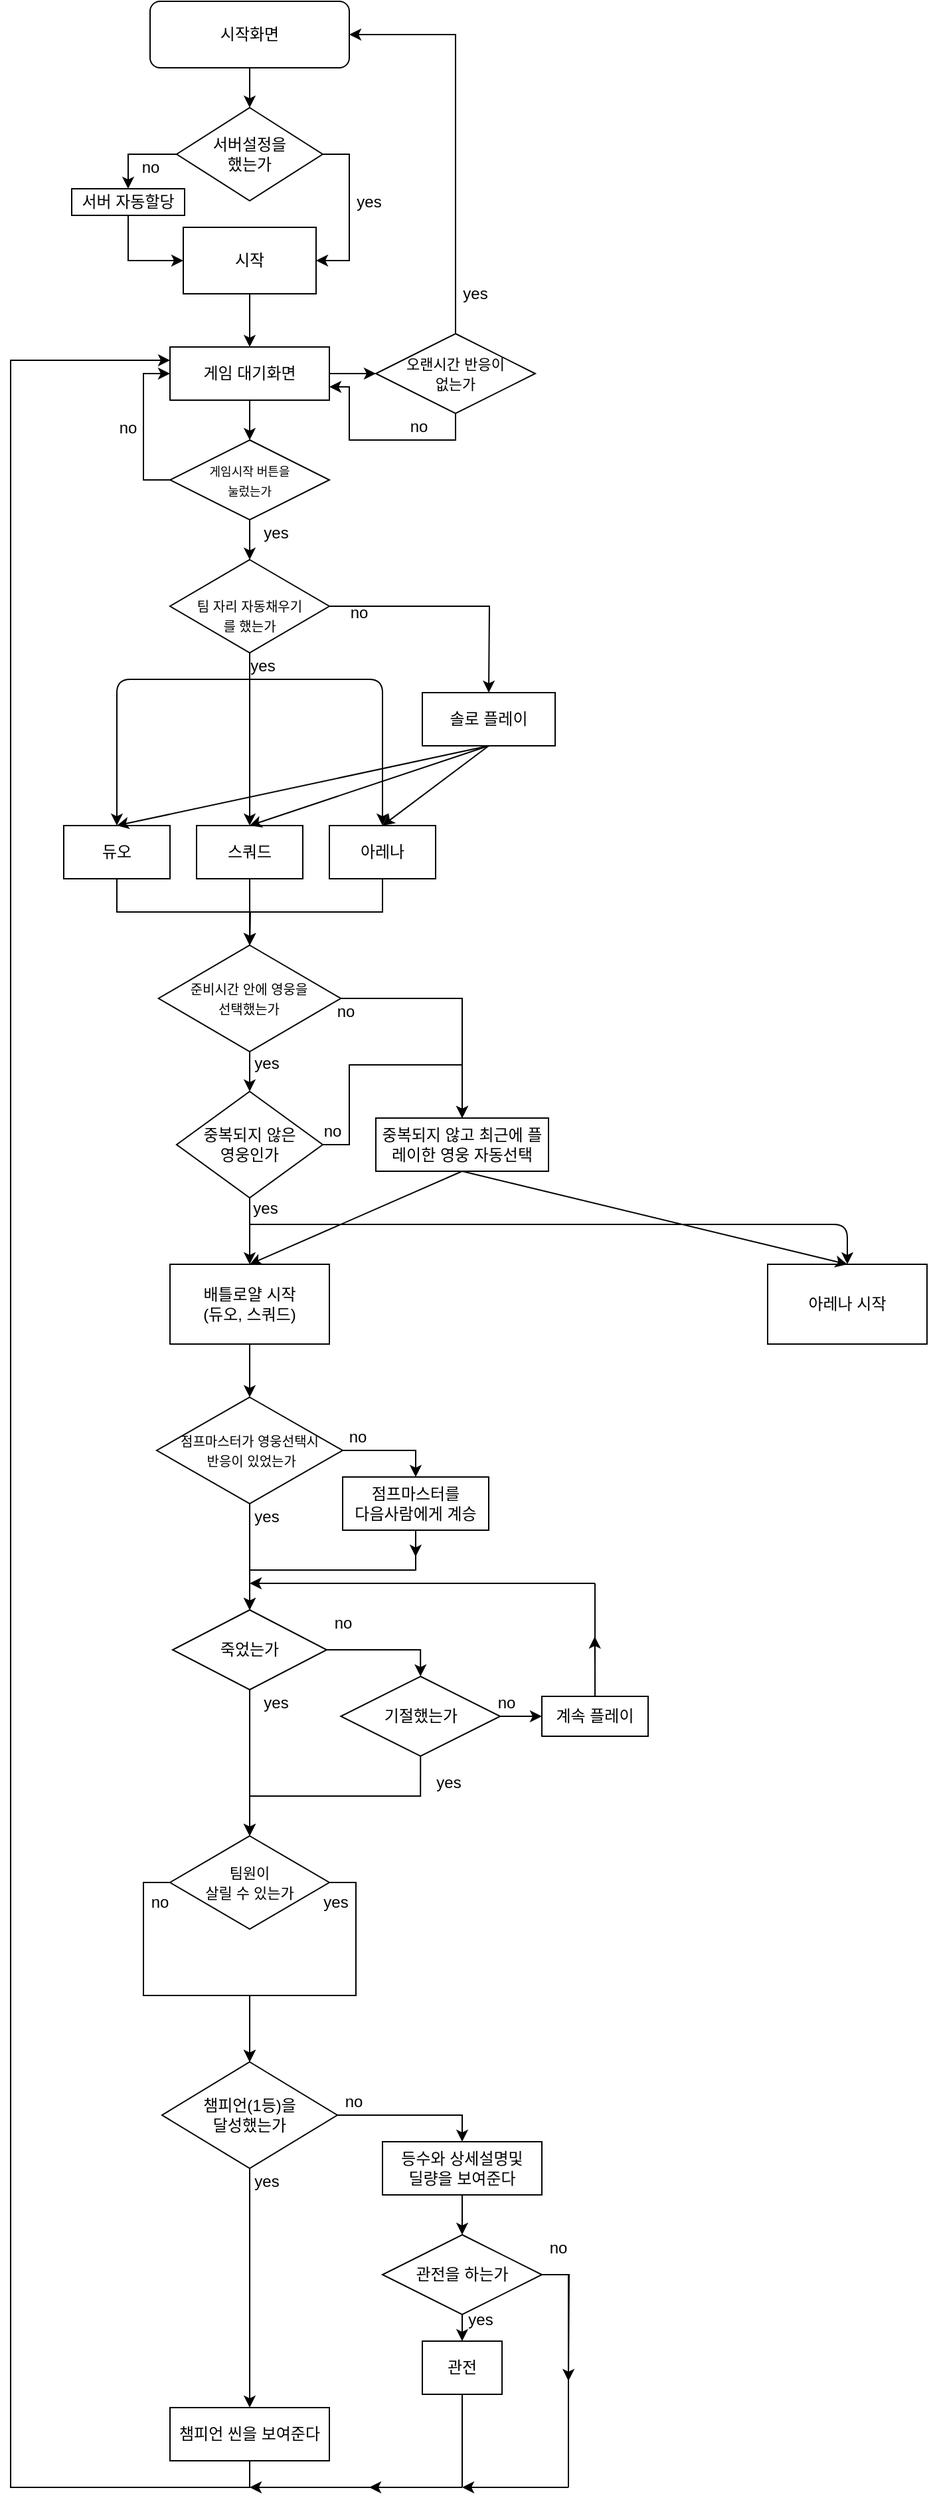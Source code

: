 <mxfile version="14.6.1" type="github">
  <diagram id="C5RBs43oDa-KdzZeNtuy" name="Page-1">
    <mxGraphModel dx="741" dy="533" grid="1" gridSize="10" guides="1" tooltips="1" connect="1" arrows="1" fold="1" page="1" pageScale="1" pageWidth="827" pageHeight="1169" math="0" shadow="0">
      <root>
        <mxCell id="WIyWlLk6GJQsqaUBKTNV-0" />
        <mxCell id="WIyWlLk6GJQsqaUBKTNV-1" parent="WIyWlLk6GJQsqaUBKTNV-0" />
        <mxCell id="Io6MquFBGqqqtSyA08U6-6" style="edgeStyle=orthogonalEdgeStyle;rounded=0;orthogonalLoop=1;jettySize=auto;html=1;exitX=0.5;exitY=1;exitDx=0;exitDy=0;entryX=0.5;entryY=0;entryDx=0;entryDy=0;" edge="1" parent="WIyWlLk6GJQsqaUBKTNV-1" source="WIyWlLk6GJQsqaUBKTNV-3" target="Io6MquFBGqqqtSyA08U6-5">
          <mxGeometry relative="1" as="geometry" />
        </mxCell>
        <mxCell id="WIyWlLk6GJQsqaUBKTNV-3" value="시작화면" style="rounded=1;whiteSpace=wrap;html=1;fontSize=12;glass=0;strokeWidth=1;shadow=0;" parent="WIyWlLk6GJQsqaUBKTNV-1" vertex="1">
          <mxGeometry x="145" y="20" width="150" height="50" as="geometry" />
        </mxCell>
        <mxCell id="Io6MquFBGqqqtSyA08U6-51" style="edgeStyle=orthogonalEdgeStyle;rounded=0;orthogonalLoop=1;jettySize=auto;html=1;exitX=1;exitY=0.5;exitDx=0;exitDy=0;entryX=1;entryY=0.5;entryDx=0;entryDy=0;" edge="1" parent="WIyWlLk6GJQsqaUBKTNV-1" source="Io6MquFBGqqqtSyA08U6-5" target="Io6MquFBGqqqtSyA08U6-49">
          <mxGeometry relative="1" as="geometry" />
        </mxCell>
        <mxCell id="Io6MquFBGqqqtSyA08U6-71" style="edgeStyle=orthogonalEdgeStyle;rounded=0;orthogonalLoop=1;jettySize=auto;html=1;exitX=0;exitY=0.5;exitDx=0;exitDy=0;entryX=0.5;entryY=0;entryDx=0;entryDy=0;" edge="1" parent="WIyWlLk6GJQsqaUBKTNV-1" source="Io6MquFBGqqqtSyA08U6-5" target="Io6MquFBGqqqtSyA08U6-70">
          <mxGeometry relative="1" as="geometry" />
        </mxCell>
        <mxCell id="Io6MquFBGqqqtSyA08U6-5" value="서버설정을 &lt;br&gt;했는가" style="rhombus;whiteSpace=wrap;html=1;" vertex="1" parent="WIyWlLk6GJQsqaUBKTNV-1">
          <mxGeometry x="165" y="100" width="110" height="70" as="geometry" />
        </mxCell>
        <mxCell id="Io6MquFBGqqqtSyA08U6-11" value="yes" style="text;html=1;strokeColor=none;fillColor=none;align=center;verticalAlign=middle;whiteSpace=wrap;rounded=0;" vertex="1" parent="WIyWlLk6GJQsqaUBKTNV-1">
          <mxGeometry x="290" y="161" width="40" height="20" as="geometry" />
        </mxCell>
        <mxCell id="Io6MquFBGqqqtSyA08U6-17" value="no" style="text;html=1;strokeColor=none;fillColor=none;align=center;verticalAlign=middle;whiteSpace=wrap;rounded=0;" vertex="1" parent="WIyWlLk6GJQsqaUBKTNV-1">
          <mxGeometry x="133" y="135" width="25" height="20" as="geometry" />
        </mxCell>
        <mxCell id="Io6MquFBGqqqtSyA08U6-30" style="edgeStyle=orthogonalEdgeStyle;rounded=0;orthogonalLoop=1;jettySize=auto;html=1;exitX=0.5;exitY=1;exitDx=0;exitDy=0;entryX=0.5;entryY=0;entryDx=0;entryDy=0;" edge="1" parent="WIyWlLk6GJQsqaUBKTNV-1" target="Io6MquFBGqqqtSyA08U6-29">
          <mxGeometry relative="1" as="geometry">
            <mxPoint x="220" y="320" as="sourcePoint" />
          </mxGeometry>
        </mxCell>
        <mxCell id="Io6MquFBGqqqtSyA08U6-39" style="edgeStyle=orthogonalEdgeStyle;rounded=0;orthogonalLoop=1;jettySize=auto;html=1;exitX=0.5;exitY=1;exitDx=0;exitDy=0;entryX=0.5;entryY=0;entryDx=0;entryDy=0;" edge="1" parent="WIyWlLk6GJQsqaUBKTNV-1" source="Io6MquFBGqqqtSyA08U6-24">
          <mxGeometry relative="1" as="geometry">
            <mxPoint x="220" y="640" as="targetPoint" />
          </mxGeometry>
        </mxCell>
        <mxCell id="Io6MquFBGqqqtSyA08U6-42" style="edgeStyle=orthogonalEdgeStyle;rounded=0;orthogonalLoop=1;jettySize=auto;html=1;exitX=1;exitY=0.5;exitDx=0;exitDy=0;entryX=0.5;entryY=0;entryDx=0;entryDy=0;" edge="1" parent="WIyWlLk6GJQsqaUBKTNV-1" source="Io6MquFBGqqqtSyA08U6-24">
          <mxGeometry relative="1" as="geometry">
            <mxPoint x="400" y="540.0" as="targetPoint" />
          </mxGeometry>
        </mxCell>
        <mxCell id="Io6MquFBGqqqtSyA08U6-24" value="&lt;div&gt;&lt;span style=&quot;font-size: 10px&quot;&gt;&lt;br&gt;&lt;/span&gt;&lt;/div&gt;&lt;div&gt;&lt;span style=&quot;font-size: 10px&quot;&gt;팀 자리 자동채우기&lt;/span&gt;&lt;/div&gt;&lt;font style=&quot;font-size: 10px&quot;&gt;를 했는가&lt;br&gt;&lt;/font&gt;" style="rhombus;whiteSpace=wrap;html=1;align=center;" vertex="1" parent="WIyWlLk6GJQsqaUBKTNV-1">
          <mxGeometry x="160" y="440" width="120" height="70" as="geometry" />
        </mxCell>
        <mxCell id="Io6MquFBGqqqtSyA08U6-31" style="edgeStyle=orthogonalEdgeStyle;rounded=0;orthogonalLoop=1;jettySize=auto;html=1;exitX=0.5;exitY=1;exitDx=0;exitDy=0;entryX=0.5;entryY=0;entryDx=0;entryDy=0;" edge="1" parent="WIyWlLk6GJQsqaUBKTNV-1" source="Io6MquFBGqqqtSyA08U6-29" target="Io6MquFBGqqqtSyA08U6-24">
          <mxGeometry relative="1" as="geometry" />
        </mxCell>
        <mxCell id="Io6MquFBGqqqtSyA08U6-61" style="edgeStyle=orthogonalEdgeStyle;rounded=0;orthogonalLoop=1;jettySize=auto;html=1;exitX=0;exitY=0.5;exitDx=0;exitDy=0;entryX=0;entryY=0.5;entryDx=0;entryDy=0;" edge="1" parent="WIyWlLk6GJQsqaUBKTNV-1" source="Io6MquFBGqqqtSyA08U6-29" target="Io6MquFBGqqqtSyA08U6-52">
          <mxGeometry relative="1" as="geometry" />
        </mxCell>
        <mxCell id="Io6MquFBGqqqtSyA08U6-29" value="&lt;font style=&quot;font-size: 9px ; line-height: 120%&quot;&gt;게임시작 버튼을&lt;br style=&quot;font-size: 9px&quot;&gt;눌렀는가&lt;/font&gt;" style="rhombus;whiteSpace=wrap;html=1;" vertex="1" parent="WIyWlLk6GJQsqaUBKTNV-1">
          <mxGeometry x="160" y="350" width="120" height="60" as="geometry" />
        </mxCell>
        <mxCell id="Io6MquFBGqqqtSyA08U6-33" value="yes" style="text;html=1;strokeColor=none;fillColor=none;align=center;verticalAlign=middle;whiteSpace=wrap;rounded=0;" vertex="1" parent="WIyWlLk6GJQsqaUBKTNV-1">
          <mxGeometry x="220" y="410" width="40" height="20" as="geometry" />
        </mxCell>
        <mxCell id="Io6MquFBGqqqtSyA08U6-34" value="no" style="text;html=1;strokeColor=none;fillColor=none;align=center;verticalAlign=middle;whiteSpace=wrap;rounded=0;" vertex="1" parent="WIyWlLk6GJQsqaUBKTNV-1">
          <mxGeometry x="116" y="331" width="25" height="20" as="geometry" />
        </mxCell>
        <mxCell id="Io6MquFBGqqqtSyA08U6-40" value="" style="endArrow=classic;html=1;entryX=0.5;entryY=0;entryDx=0;entryDy=0;" edge="1" parent="WIyWlLk6GJQsqaUBKTNV-1">
          <mxGeometry width="50" height="50" relative="1" as="geometry">
            <mxPoint x="220" y="530" as="sourcePoint" />
            <mxPoint x="120" y="640" as="targetPoint" />
            <Array as="points">
              <mxPoint x="120" y="530" />
            </Array>
          </mxGeometry>
        </mxCell>
        <mxCell id="Io6MquFBGqqqtSyA08U6-41" value="" style="endArrow=classic;html=1;entryX=0.5;entryY=0;entryDx=0;entryDy=0;" edge="1" parent="WIyWlLk6GJQsqaUBKTNV-1">
          <mxGeometry width="50" height="50" relative="1" as="geometry">
            <mxPoint x="220" y="530" as="sourcePoint" />
            <mxPoint x="320" y="640" as="targetPoint" />
            <Array as="points">
              <mxPoint x="320" y="530" />
            </Array>
          </mxGeometry>
        </mxCell>
        <mxCell id="Io6MquFBGqqqtSyA08U6-43" value="yes" style="text;html=1;strokeColor=none;fillColor=none;align=center;verticalAlign=middle;whiteSpace=wrap;rounded=0;" vertex="1" parent="WIyWlLk6GJQsqaUBKTNV-1">
          <mxGeometry x="210" y="510" width="40" height="20" as="geometry" />
        </mxCell>
        <mxCell id="Io6MquFBGqqqtSyA08U6-44" value="no" style="text;html=1;strokeColor=none;fillColor=none;align=center;verticalAlign=middle;whiteSpace=wrap;rounded=0;" vertex="1" parent="WIyWlLk6GJQsqaUBKTNV-1">
          <mxGeometry x="290" y="470" width="25" height="20" as="geometry" />
        </mxCell>
        <mxCell id="Io6MquFBGqqqtSyA08U6-53" style="edgeStyle=orthogonalEdgeStyle;rounded=0;orthogonalLoop=1;jettySize=auto;html=1;exitX=0.5;exitY=1;exitDx=0;exitDy=0;entryX=0.5;entryY=0;entryDx=0;entryDy=0;" edge="1" parent="WIyWlLk6GJQsqaUBKTNV-1" source="Io6MquFBGqqqtSyA08U6-49" target="Io6MquFBGqqqtSyA08U6-52">
          <mxGeometry relative="1" as="geometry" />
        </mxCell>
        <mxCell id="Io6MquFBGqqqtSyA08U6-49" value="시작" style="rounded=0;whiteSpace=wrap;html=1;shadow=0;sketch=0;" vertex="1" parent="WIyWlLk6GJQsqaUBKTNV-1">
          <mxGeometry x="170" y="190" width="100" height="50" as="geometry" />
        </mxCell>
        <mxCell id="Io6MquFBGqqqtSyA08U6-65" style="edgeStyle=orthogonalEdgeStyle;rounded=0;orthogonalLoop=1;jettySize=auto;html=1;exitX=1;exitY=0.5;exitDx=0;exitDy=0;entryX=0;entryY=0.5;entryDx=0;entryDy=0;" edge="1" parent="WIyWlLk6GJQsqaUBKTNV-1" source="Io6MquFBGqqqtSyA08U6-52" target="Io6MquFBGqqqtSyA08U6-63">
          <mxGeometry relative="1" as="geometry" />
        </mxCell>
        <mxCell id="Io6MquFBGqqqtSyA08U6-52" value="게임 대기화면" style="rounded=0;whiteSpace=wrap;html=1;shadow=0;sketch=0;" vertex="1" parent="WIyWlLk6GJQsqaUBKTNV-1">
          <mxGeometry x="160" y="280" width="120" height="40" as="geometry" />
        </mxCell>
        <mxCell id="Io6MquFBGqqqtSyA08U6-54" value="솔로 플레이" style="rounded=0;whiteSpace=wrap;html=1;shadow=0;sketch=0;" vertex="1" parent="WIyWlLk6GJQsqaUBKTNV-1">
          <mxGeometry x="350" y="540" width="100" height="40" as="geometry" />
        </mxCell>
        <mxCell id="Io6MquFBGqqqtSyA08U6-84" style="edgeStyle=orthogonalEdgeStyle;rounded=0;orthogonalLoop=1;jettySize=auto;html=1;exitX=0.5;exitY=1;exitDx=0;exitDy=0;entryX=0.5;entryY=0;entryDx=0;entryDy=0;" edge="1" parent="WIyWlLk6GJQsqaUBKTNV-1" source="Io6MquFBGqqqtSyA08U6-55" target="Io6MquFBGqqqtSyA08U6-73">
          <mxGeometry relative="1" as="geometry" />
        </mxCell>
        <mxCell id="Io6MquFBGqqqtSyA08U6-55" value="듀오" style="rounded=0;whiteSpace=wrap;html=1;shadow=0;sketch=0;" vertex="1" parent="WIyWlLk6GJQsqaUBKTNV-1">
          <mxGeometry x="80" y="640" width="80" height="40" as="geometry" />
        </mxCell>
        <mxCell id="Io6MquFBGqqqtSyA08U6-85" style="edgeStyle=orthogonalEdgeStyle;rounded=0;orthogonalLoop=1;jettySize=auto;html=1;exitX=0.5;exitY=1;exitDx=0;exitDy=0;" edge="1" parent="WIyWlLk6GJQsqaUBKTNV-1" source="Io6MquFBGqqqtSyA08U6-56">
          <mxGeometry relative="1" as="geometry">
            <mxPoint x="220.103" y="730" as="targetPoint" />
          </mxGeometry>
        </mxCell>
        <mxCell id="Io6MquFBGqqqtSyA08U6-56" value="스쿼드" style="rounded=0;whiteSpace=wrap;html=1;shadow=0;sketch=0;" vertex="1" parent="WIyWlLk6GJQsqaUBKTNV-1">
          <mxGeometry x="180" y="640" width="80" height="40" as="geometry" />
        </mxCell>
        <mxCell id="Io6MquFBGqqqtSyA08U6-86" style="edgeStyle=orthogonalEdgeStyle;rounded=0;orthogonalLoop=1;jettySize=auto;html=1;exitX=0.5;exitY=1;exitDx=0;exitDy=0;" edge="1" parent="WIyWlLk6GJQsqaUBKTNV-1" source="Io6MquFBGqqqtSyA08U6-57">
          <mxGeometry relative="1" as="geometry">
            <mxPoint x="220" y="730" as="targetPoint" />
          </mxGeometry>
        </mxCell>
        <mxCell id="Io6MquFBGqqqtSyA08U6-57" value="아레나" style="rounded=0;whiteSpace=wrap;html=1;shadow=0;sketch=0;" vertex="1" parent="WIyWlLk6GJQsqaUBKTNV-1">
          <mxGeometry x="280" y="640" width="80" height="40" as="geometry" />
        </mxCell>
        <mxCell id="Io6MquFBGqqqtSyA08U6-58" value="" style="endArrow=classic;html=1;exitX=0.5;exitY=1;exitDx=0;exitDy=0;entryX=0.5;entryY=0;entryDx=0;entryDy=0;" edge="1" parent="WIyWlLk6GJQsqaUBKTNV-1" source="Io6MquFBGqqqtSyA08U6-54" target="Io6MquFBGqqqtSyA08U6-55">
          <mxGeometry width="50" height="50" relative="1" as="geometry">
            <mxPoint x="340" y="600" as="sourcePoint" />
            <mxPoint x="390" y="550" as="targetPoint" />
          </mxGeometry>
        </mxCell>
        <mxCell id="Io6MquFBGqqqtSyA08U6-59" value="" style="endArrow=classic;html=1;exitX=0.5;exitY=1;exitDx=0;exitDy=0;entryX=0.5;entryY=0;entryDx=0;entryDy=0;" edge="1" parent="WIyWlLk6GJQsqaUBKTNV-1" source="Io6MquFBGqqqtSyA08U6-54" target="Io6MquFBGqqqtSyA08U6-56">
          <mxGeometry width="50" height="50" relative="1" as="geometry">
            <mxPoint x="340" y="600" as="sourcePoint" />
            <mxPoint x="390" y="550" as="targetPoint" />
          </mxGeometry>
        </mxCell>
        <mxCell id="Io6MquFBGqqqtSyA08U6-60" value="" style="endArrow=classic;html=1;entryX=0.5;entryY=0;entryDx=0;entryDy=0;" edge="1" parent="WIyWlLk6GJQsqaUBKTNV-1" target="Io6MquFBGqqqtSyA08U6-57">
          <mxGeometry width="50" height="50" relative="1" as="geometry">
            <mxPoint x="400" y="580" as="sourcePoint" />
            <mxPoint x="390" y="550" as="targetPoint" />
          </mxGeometry>
        </mxCell>
        <mxCell id="Io6MquFBGqqqtSyA08U6-66" style="edgeStyle=orthogonalEdgeStyle;rounded=0;orthogonalLoop=1;jettySize=auto;html=1;exitX=0.5;exitY=0;exitDx=0;exitDy=0;entryX=1;entryY=0.5;entryDx=0;entryDy=0;" edge="1" parent="WIyWlLk6GJQsqaUBKTNV-1" source="Io6MquFBGqqqtSyA08U6-63" target="WIyWlLk6GJQsqaUBKTNV-3">
          <mxGeometry relative="1" as="geometry" />
        </mxCell>
        <mxCell id="Io6MquFBGqqqtSyA08U6-67" style="edgeStyle=orthogonalEdgeStyle;rounded=0;orthogonalLoop=1;jettySize=auto;html=1;exitX=0.5;exitY=1;exitDx=0;exitDy=0;entryX=1;entryY=0.75;entryDx=0;entryDy=0;" edge="1" parent="WIyWlLk6GJQsqaUBKTNV-1" source="Io6MquFBGqqqtSyA08U6-63" target="Io6MquFBGqqqtSyA08U6-52">
          <mxGeometry relative="1" as="geometry" />
        </mxCell>
        <mxCell id="Io6MquFBGqqqtSyA08U6-63" value="&lt;font style=&quot;font-size: 11px&quot;&gt;오랜시간 반응이&lt;br&gt;없는가&lt;/font&gt;" style="rhombus;whiteSpace=wrap;html=1;rounded=0;shadow=0;sketch=0;" vertex="1" parent="WIyWlLk6GJQsqaUBKTNV-1">
          <mxGeometry x="315" y="270" width="120" height="60" as="geometry" />
        </mxCell>
        <mxCell id="Io6MquFBGqqqtSyA08U6-68" value="yes" style="text;html=1;strokeColor=none;fillColor=none;align=center;verticalAlign=middle;whiteSpace=wrap;rounded=0;" vertex="1" parent="WIyWlLk6GJQsqaUBKTNV-1">
          <mxGeometry x="370" y="230" width="40" height="20" as="geometry" />
        </mxCell>
        <mxCell id="Io6MquFBGqqqtSyA08U6-69" value="no" style="text;html=1;strokeColor=none;fillColor=none;align=center;verticalAlign=middle;whiteSpace=wrap;rounded=0;" vertex="1" parent="WIyWlLk6GJQsqaUBKTNV-1">
          <mxGeometry x="335" y="330" width="25" height="20" as="geometry" />
        </mxCell>
        <mxCell id="Io6MquFBGqqqtSyA08U6-72" style="edgeStyle=orthogonalEdgeStyle;rounded=0;orthogonalLoop=1;jettySize=auto;html=1;exitX=0.5;exitY=1;exitDx=0;exitDy=0;entryX=0;entryY=0.5;entryDx=0;entryDy=0;" edge="1" parent="WIyWlLk6GJQsqaUBKTNV-1" source="Io6MquFBGqqqtSyA08U6-70" target="Io6MquFBGqqqtSyA08U6-49">
          <mxGeometry relative="1" as="geometry" />
        </mxCell>
        <mxCell id="Io6MquFBGqqqtSyA08U6-70" value="서버 자동할당" style="rounded=0;whiteSpace=wrap;html=1;shadow=0;sketch=0;" vertex="1" parent="WIyWlLk6GJQsqaUBKTNV-1">
          <mxGeometry x="86" y="161" width="85" height="20" as="geometry" />
        </mxCell>
        <mxCell id="Io6MquFBGqqqtSyA08U6-87" style="edgeStyle=orthogonalEdgeStyle;rounded=0;orthogonalLoop=1;jettySize=auto;html=1;exitX=0.5;exitY=1;exitDx=0;exitDy=0;entryX=0.5;entryY=0;entryDx=0;entryDy=0;" edge="1" parent="WIyWlLk6GJQsqaUBKTNV-1" source="Io6MquFBGqqqtSyA08U6-73" target="Io6MquFBGqqqtSyA08U6-80">
          <mxGeometry relative="1" as="geometry" />
        </mxCell>
        <mxCell id="Io6MquFBGqqqtSyA08U6-95" style="edgeStyle=orthogonalEdgeStyle;rounded=0;orthogonalLoop=1;jettySize=auto;html=1;exitX=1;exitY=0.5;exitDx=0;exitDy=0;entryX=0.5;entryY=0;entryDx=0;entryDy=0;" edge="1" parent="WIyWlLk6GJQsqaUBKTNV-1" source="Io6MquFBGqqqtSyA08U6-73" target="Io6MquFBGqqqtSyA08U6-93">
          <mxGeometry relative="1" as="geometry" />
        </mxCell>
        <mxCell id="Io6MquFBGqqqtSyA08U6-73" value="&lt;font style=&quot;font-size: 10px&quot;&gt;준비시간 안에 영웅을 &lt;br style=&quot;font-size: 9px&quot;&gt;선택했는가&lt;/font&gt;" style="rhombus;whiteSpace=wrap;html=1;rounded=0;shadow=0;sketch=0;" vertex="1" parent="WIyWlLk6GJQsqaUBKTNV-1">
          <mxGeometry x="151.38" y="730" width="137.25" height="80" as="geometry" />
        </mxCell>
        <mxCell id="Io6MquFBGqqqtSyA08U6-88" style="edgeStyle=orthogonalEdgeStyle;rounded=0;orthogonalLoop=1;jettySize=auto;html=1;exitX=0.5;exitY=1;exitDx=0;exitDy=0;entryX=0.5;entryY=0;entryDx=0;entryDy=0;" edge="1" parent="WIyWlLk6GJQsqaUBKTNV-1" source="Io6MquFBGqqqtSyA08U6-80" target="Io6MquFBGqqqtSyA08U6-82">
          <mxGeometry relative="1" as="geometry" />
        </mxCell>
        <mxCell id="Io6MquFBGqqqtSyA08U6-96" style="edgeStyle=orthogonalEdgeStyle;rounded=0;orthogonalLoop=1;jettySize=auto;html=1;exitX=1;exitY=0.5;exitDx=0;exitDy=0;entryX=0.5;entryY=0;entryDx=0;entryDy=0;" edge="1" parent="WIyWlLk6GJQsqaUBKTNV-1" source="Io6MquFBGqqqtSyA08U6-80" target="Io6MquFBGqqqtSyA08U6-93">
          <mxGeometry relative="1" as="geometry" />
        </mxCell>
        <mxCell id="Io6MquFBGqqqtSyA08U6-80" value="중복되지 않은&lt;br&gt;영웅인가" style="rhombus;whiteSpace=wrap;html=1;rounded=0;shadow=0;sketch=0;" vertex="1" parent="WIyWlLk6GJQsqaUBKTNV-1">
          <mxGeometry x="165" y="840" width="110" height="80" as="geometry" />
        </mxCell>
        <mxCell id="Io6MquFBGqqqtSyA08U6-101" style="edgeStyle=orthogonalEdgeStyle;rounded=0;orthogonalLoop=1;jettySize=auto;html=1;exitX=0.5;exitY=1;exitDx=0;exitDy=0;entryX=0.5;entryY=0;entryDx=0;entryDy=0;" edge="1" parent="WIyWlLk6GJQsqaUBKTNV-1" source="Io6MquFBGqqqtSyA08U6-82" target="Io6MquFBGqqqtSyA08U6-100">
          <mxGeometry relative="1" as="geometry" />
        </mxCell>
        <mxCell id="Io6MquFBGqqqtSyA08U6-82" value="배틀로얄 시작&lt;br&gt;(듀오, 스쿼드)" style="rounded=0;whiteSpace=wrap;html=1;shadow=0;sketch=0;" vertex="1" parent="WIyWlLk6GJQsqaUBKTNV-1">
          <mxGeometry x="160" y="970" width="120" height="60" as="geometry" />
        </mxCell>
        <mxCell id="Io6MquFBGqqqtSyA08U6-83" value="아레나 시작" style="rounded=0;whiteSpace=wrap;html=1;shadow=0;sketch=0;" vertex="1" parent="WIyWlLk6GJQsqaUBKTNV-1">
          <mxGeometry x="610" y="970" width="120" height="60" as="geometry" />
        </mxCell>
        <mxCell id="Io6MquFBGqqqtSyA08U6-89" value="" style="endArrow=classic;html=1;entryX=0.5;entryY=0;entryDx=0;entryDy=0;" edge="1" parent="WIyWlLk6GJQsqaUBKTNV-1" target="Io6MquFBGqqqtSyA08U6-83">
          <mxGeometry width="50" height="50" relative="1" as="geometry">
            <mxPoint x="220" y="940" as="sourcePoint" />
            <mxPoint x="260" y="920" as="targetPoint" />
            <Array as="points">
              <mxPoint x="670" y="940" />
            </Array>
          </mxGeometry>
        </mxCell>
        <mxCell id="Io6MquFBGqqqtSyA08U6-90" value="yes" style="text;html=1;strokeColor=none;fillColor=none;align=center;verticalAlign=middle;whiteSpace=wrap;rounded=0;" vertex="1" parent="WIyWlLk6GJQsqaUBKTNV-1">
          <mxGeometry x="213" y="809" width="40" height="20" as="geometry" />
        </mxCell>
        <mxCell id="Io6MquFBGqqqtSyA08U6-91" value="no" style="text;html=1;strokeColor=none;fillColor=none;align=center;verticalAlign=middle;whiteSpace=wrap;rounded=0;" vertex="1" parent="WIyWlLk6GJQsqaUBKTNV-1">
          <mxGeometry x="280" y="770" width="25" height="20" as="geometry" />
        </mxCell>
        <mxCell id="Io6MquFBGqqqtSyA08U6-92" value="yes" style="text;html=1;strokeColor=none;fillColor=none;align=center;verticalAlign=middle;whiteSpace=wrap;rounded=0;" vertex="1" parent="WIyWlLk6GJQsqaUBKTNV-1">
          <mxGeometry x="212" y="918" width="40" height="20" as="geometry" />
        </mxCell>
        <mxCell id="Io6MquFBGqqqtSyA08U6-93" value="중복되지 않고 최근에 플레이한 영웅 자동선택" style="rounded=0;whiteSpace=wrap;html=1;shadow=0;sketch=0;" vertex="1" parent="WIyWlLk6GJQsqaUBKTNV-1">
          <mxGeometry x="315" y="860" width="130" height="40" as="geometry" />
        </mxCell>
        <mxCell id="Io6MquFBGqqqtSyA08U6-97" value="no" style="text;html=1;strokeColor=none;fillColor=none;align=center;verticalAlign=middle;whiteSpace=wrap;rounded=0;" vertex="1" parent="WIyWlLk6GJQsqaUBKTNV-1">
          <mxGeometry x="270" y="860" width="25" height="20" as="geometry" />
        </mxCell>
        <mxCell id="Io6MquFBGqqqtSyA08U6-98" value="" style="endArrow=classic;html=1;exitX=0.5;exitY=1;exitDx=0;exitDy=0;entryX=0.5;entryY=0;entryDx=0;entryDy=0;" edge="1" parent="WIyWlLk6GJQsqaUBKTNV-1" source="Io6MquFBGqqqtSyA08U6-93" target="Io6MquFBGqqqtSyA08U6-82">
          <mxGeometry width="50" height="50" relative="1" as="geometry">
            <mxPoint x="210" y="880" as="sourcePoint" />
            <mxPoint x="260" y="830" as="targetPoint" />
          </mxGeometry>
        </mxCell>
        <mxCell id="Io6MquFBGqqqtSyA08U6-99" value="" style="endArrow=classic;html=1;entryX=0.5;entryY=0;entryDx=0;entryDy=0;exitX=0.5;exitY=1;exitDx=0;exitDy=0;" edge="1" parent="WIyWlLk6GJQsqaUBKTNV-1" source="Io6MquFBGqqqtSyA08U6-93" target="Io6MquFBGqqqtSyA08U6-83">
          <mxGeometry width="50" height="50" relative="1" as="geometry">
            <mxPoint x="210" y="880" as="sourcePoint" />
            <mxPoint x="260" y="830" as="targetPoint" />
          </mxGeometry>
        </mxCell>
        <mxCell id="Io6MquFBGqqqtSyA08U6-103" style="edgeStyle=orthogonalEdgeStyle;rounded=0;orthogonalLoop=1;jettySize=auto;html=1;exitX=0.5;exitY=1;exitDx=0;exitDy=0;entryX=0.5;entryY=0;entryDx=0;entryDy=0;" edge="1" parent="WIyWlLk6GJQsqaUBKTNV-1" source="Io6MquFBGqqqtSyA08U6-100" target="Io6MquFBGqqqtSyA08U6-102">
          <mxGeometry relative="1" as="geometry" />
        </mxCell>
        <mxCell id="Io6MquFBGqqqtSyA08U6-106" style="edgeStyle=orthogonalEdgeStyle;rounded=0;orthogonalLoop=1;jettySize=auto;html=1;exitX=1;exitY=0.5;exitDx=0;exitDy=0;entryX=0.5;entryY=0;entryDx=0;entryDy=0;" edge="1" parent="WIyWlLk6GJQsqaUBKTNV-1" source="Io6MquFBGqqqtSyA08U6-100" target="Io6MquFBGqqqtSyA08U6-105">
          <mxGeometry relative="1" as="geometry" />
        </mxCell>
        <mxCell id="Io6MquFBGqqqtSyA08U6-100" value="&lt;font style=&quot;font-size: 10px&quot;&gt;점프마스터가 영웅선택시&lt;br&gt;&amp;nbsp;반응이 있었는가&lt;/font&gt;" style="rhombus;whiteSpace=wrap;html=1;rounded=0;shadow=0;sketch=0;" vertex="1" parent="WIyWlLk6GJQsqaUBKTNV-1">
          <mxGeometry x="150" y="1070" width="140" height="80" as="geometry" />
        </mxCell>
        <mxCell id="Io6MquFBGqqqtSyA08U6-114" style="edgeStyle=orthogonalEdgeStyle;rounded=0;orthogonalLoop=1;jettySize=auto;html=1;exitX=1;exitY=0.5;exitDx=0;exitDy=0;entryX=0.5;entryY=0;entryDx=0;entryDy=0;" edge="1" parent="WIyWlLk6GJQsqaUBKTNV-1" source="Io6MquFBGqqqtSyA08U6-102" target="Io6MquFBGqqqtSyA08U6-112">
          <mxGeometry relative="1" as="geometry" />
        </mxCell>
        <mxCell id="Io6MquFBGqqqtSyA08U6-132" style="edgeStyle=orthogonalEdgeStyle;rounded=0;orthogonalLoop=1;jettySize=auto;html=1;exitX=0.5;exitY=1;exitDx=0;exitDy=0;entryX=0.5;entryY=0;entryDx=0;entryDy=0;" edge="1" parent="WIyWlLk6GJQsqaUBKTNV-1" source="Io6MquFBGqqqtSyA08U6-102" target="Io6MquFBGqqqtSyA08U6-113">
          <mxGeometry relative="1" as="geometry" />
        </mxCell>
        <mxCell id="Io6MquFBGqqqtSyA08U6-102" value="죽었는가" style="rhombus;whiteSpace=wrap;html=1;rounded=0;shadow=0;sketch=0;" vertex="1" parent="WIyWlLk6GJQsqaUBKTNV-1">
          <mxGeometry x="162" y="1230" width="116" height="60" as="geometry" />
        </mxCell>
        <mxCell id="Io6MquFBGqqqtSyA08U6-104" value="yes" style="text;html=1;strokeColor=none;fillColor=none;align=center;verticalAlign=middle;whiteSpace=wrap;rounded=0;" vertex="1" parent="WIyWlLk6GJQsqaUBKTNV-1">
          <mxGeometry x="213" y="1150" width="40" height="20" as="geometry" />
        </mxCell>
        <mxCell id="Io6MquFBGqqqtSyA08U6-107" style="edgeStyle=orthogonalEdgeStyle;rounded=0;orthogonalLoop=1;jettySize=auto;html=1;exitX=0.5;exitY=1;exitDx=0;exitDy=0;entryX=0.5;entryY=0;entryDx=0;entryDy=0;" edge="1" parent="WIyWlLk6GJQsqaUBKTNV-1" source="Io6MquFBGqqqtSyA08U6-105" target="Io6MquFBGqqqtSyA08U6-102">
          <mxGeometry relative="1" as="geometry" />
        </mxCell>
        <mxCell id="Io6MquFBGqqqtSyA08U6-130" style="edgeStyle=orthogonalEdgeStyle;rounded=0;orthogonalLoop=1;jettySize=auto;html=1;exitX=0.5;exitY=1;exitDx=0;exitDy=0;" edge="1" parent="WIyWlLk6GJQsqaUBKTNV-1" source="Io6MquFBGqqqtSyA08U6-105">
          <mxGeometry relative="1" as="geometry">
            <mxPoint x="344.931" y="1190" as="targetPoint" />
          </mxGeometry>
        </mxCell>
        <mxCell id="Io6MquFBGqqqtSyA08U6-105" value="점프마스터를 &lt;br&gt;다음사람에게 계승" style="rounded=0;whiteSpace=wrap;html=1;shadow=0;sketch=0;" vertex="1" parent="WIyWlLk6GJQsqaUBKTNV-1">
          <mxGeometry x="290" y="1130" width="110" height="40" as="geometry" />
        </mxCell>
        <mxCell id="Io6MquFBGqqqtSyA08U6-148" style="edgeStyle=orthogonalEdgeStyle;rounded=0;orthogonalLoop=1;jettySize=auto;html=1;exitX=0.5;exitY=1;exitDx=0;exitDy=0;entryX=0;entryY=0.25;entryDx=0;entryDy=0;" edge="1" parent="WIyWlLk6GJQsqaUBKTNV-1" source="Io6MquFBGqqqtSyA08U6-108" target="Io6MquFBGqqqtSyA08U6-52">
          <mxGeometry relative="1" as="geometry">
            <mxPoint x="60" y="300" as="targetPoint" />
            <Array as="points">
              <mxPoint x="220" y="1890" />
              <mxPoint x="40" y="1890" />
              <mxPoint x="40" y="290" />
            </Array>
          </mxGeometry>
        </mxCell>
        <mxCell id="Io6MquFBGqqqtSyA08U6-108" value="챔피언 씬을 보여준다" style="rounded=0;whiteSpace=wrap;html=1;shadow=0;sketch=0;" vertex="1" parent="WIyWlLk6GJQsqaUBKTNV-1">
          <mxGeometry x="160" y="1830" width="120" height="40" as="geometry" />
        </mxCell>
        <mxCell id="Io6MquFBGqqqtSyA08U6-141" style="edgeStyle=orthogonalEdgeStyle;rounded=0;orthogonalLoop=1;jettySize=auto;html=1;exitX=0.5;exitY=1;exitDx=0;exitDy=0;entryX=0.5;entryY=0;entryDx=0;entryDy=0;" edge="1" parent="WIyWlLk6GJQsqaUBKTNV-1" source="Io6MquFBGqqqtSyA08U6-109" target="Io6MquFBGqqqtSyA08U6-140">
          <mxGeometry relative="1" as="geometry" />
        </mxCell>
        <mxCell id="Io6MquFBGqqqtSyA08U6-109" value="등수와 상세설명및&lt;br&gt;딜량을 보여준다" style="rounded=0;whiteSpace=wrap;html=1;shadow=0;sketch=0;" vertex="1" parent="WIyWlLk6GJQsqaUBKTNV-1">
          <mxGeometry x="320" y="1630" width="120" height="40" as="geometry" />
        </mxCell>
        <mxCell id="Io6MquFBGqqqtSyA08U6-125" style="edgeStyle=orthogonalEdgeStyle;rounded=0;orthogonalLoop=1;jettySize=auto;html=1;exitX=1;exitY=0.5;exitDx=0;exitDy=0;entryX=0.5;entryY=0;entryDx=0;entryDy=0;" edge="1" parent="WIyWlLk6GJQsqaUBKTNV-1" source="Io6MquFBGqqqtSyA08U6-110" target="Io6MquFBGqqqtSyA08U6-109">
          <mxGeometry relative="1" as="geometry" />
        </mxCell>
        <mxCell id="Io6MquFBGqqqtSyA08U6-139" style="edgeStyle=orthogonalEdgeStyle;rounded=0;orthogonalLoop=1;jettySize=auto;html=1;exitX=0.5;exitY=1;exitDx=0;exitDy=0;entryX=0.5;entryY=0;entryDx=0;entryDy=0;" edge="1" parent="WIyWlLk6GJQsqaUBKTNV-1" source="Io6MquFBGqqqtSyA08U6-110" target="Io6MquFBGqqqtSyA08U6-108">
          <mxGeometry relative="1" as="geometry" />
        </mxCell>
        <mxCell id="Io6MquFBGqqqtSyA08U6-110" value="챔피언(1등)을 &lt;br&gt;달성했는가" style="rhombus;whiteSpace=wrap;html=1;rounded=0;shadow=0;sketch=0;" vertex="1" parent="WIyWlLk6GJQsqaUBKTNV-1">
          <mxGeometry x="154" y="1570" width="132" height="80" as="geometry" />
        </mxCell>
        <mxCell id="Io6MquFBGqqqtSyA08U6-119" style="edgeStyle=orthogonalEdgeStyle;rounded=0;orthogonalLoop=1;jettySize=auto;html=1;exitX=0.5;exitY=1;exitDx=0;exitDy=0;entryX=0.5;entryY=0;entryDx=0;entryDy=0;" edge="1" parent="WIyWlLk6GJQsqaUBKTNV-1" source="Io6MquFBGqqqtSyA08U6-112" target="Io6MquFBGqqqtSyA08U6-113">
          <mxGeometry relative="1" as="geometry" />
        </mxCell>
        <mxCell id="Io6MquFBGqqqtSyA08U6-163" style="edgeStyle=orthogonalEdgeStyle;rounded=0;orthogonalLoop=1;jettySize=auto;html=1;exitX=1;exitY=0.5;exitDx=0;exitDy=0;entryX=0;entryY=0.5;entryDx=0;entryDy=0;" edge="1" parent="WIyWlLk6GJQsqaUBKTNV-1" source="Io6MquFBGqqqtSyA08U6-112" target="Io6MquFBGqqqtSyA08U6-161">
          <mxGeometry relative="1" as="geometry" />
        </mxCell>
        <mxCell id="Io6MquFBGqqqtSyA08U6-112" value="기절했는가" style="rhombus;whiteSpace=wrap;html=1;rounded=0;shadow=0;sketch=0;" vertex="1" parent="WIyWlLk6GJQsqaUBKTNV-1">
          <mxGeometry x="288.63" y="1280" width="120" height="60" as="geometry" />
        </mxCell>
        <mxCell id="Io6MquFBGqqqtSyA08U6-134" style="edgeStyle=orthogonalEdgeStyle;rounded=0;orthogonalLoop=1;jettySize=auto;html=1;exitX=1;exitY=0.5;exitDx=0;exitDy=0;entryX=0.5;entryY=0;entryDx=0;entryDy=0;" edge="1" parent="WIyWlLk6GJQsqaUBKTNV-1" source="Io6MquFBGqqqtSyA08U6-113" target="Io6MquFBGqqqtSyA08U6-110">
          <mxGeometry relative="1" as="geometry">
            <Array as="points">
              <mxPoint x="300" y="1435" />
              <mxPoint x="300" y="1520" />
              <mxPoint x="220" y="1520" />
            </Array>
          </mxGeometry>
        </mxCell>
        <mxCell id="Io6MquFBGqqqtSyA08U6-136" style="edgeStyle=orthogonalEdgeStyle;rounded=0;orthogonalLoop=1;jettySize=auto;html=1;exitX=0;exitY=0.5;exitDx=0;exitDy=0;entryX=0.5;entryY=0;entryDx=0;entryDy=0;" edge="1" parent="WIyWlLk6GJQsqaUBKTNV-1" source="Io6MquFBGqqqtSyA08U6-113" target="Io6MquFBGqqqtSyA08U6-110">
          <mxGeometry relative="1" as="geometry" />
        </mxCell>
        <mxCell id="Io6MquFBGqqqtSyA08U6-113" value="&lt;font style=&quot;font-size: 11px&quot;&gt;팀원이 &lt;br&gt;살릴 수 있는가&lt;/font&gt;" style="rhombus;whiteSpace=wrap;html=1;rounded=0;shadow=0;sketch=0;" vertex="1" parent="WIyWlLk6GJQsqaUBKTNV-1">
          <mxGeometry x="160" y="1400" width="120" height="70" as="geometry" />
        </mxCell>
        <mxCell id="Io6MquFBGqqqtSyA08U6-116" value="yes" style="text;html=1;strokeColor=none;fillColor=none;align=center;verticalAlign=middle;whiteSpace=wrap;rounded=0;" vertex="1" parent="WIyWlLk6GJQsqaUBKTNV-1">
          <mxGeometry x="220" y="1290" width="40" height="20" as="geometry" />
        </mxCell>
        <mxCell id="Io6MquFBGqqqtSyA08U6-117" value="no" style="text;html=1;strokeColor=none;fillColor=none;align=center;verticalAlign=middle;whiteSpace=wrap;rounded=0;" vertex="1" parent="WIyWlLk6GJQsqaUBKTNV-1">
          <mxGeometry x="288.63" y="1090" width="25" height="20" as="geometry" />
        </mxCell>
        <mxCell id="Io6MquFBGqqqtSyA08U6-118" value="no" style="text;html=1;strokeColor=none;fillColor=none;align=center;verticalAlign=middle;whiteSpace=wrap;rounded=0;" vertex="1" parent="WIyWlLk6GJQsqaUBKTNV-1">
          <mxGeometry x="278" y="1230" width="25" height="20" as="geometry" />
        </mxCell>
        <mxCell id="Io6MquFBGqqqtSyA08U6-120" value="yes" style="text;html=1;strokeColor=none;fillColor=none;align=center;verticalAlign=middle;whiteSpace=wrap;rounded=0;" vertex="1" parent="WIyWlLk6GJQsqaUBKTNV-1">
          <mxGeometry x="350" y="1350" width="40" height="20" as="geometry" />
        </mxCell>
        <mxCell id="Io6MquFBGqqqtSyA08U6-137" value="yes" style="text;html=1;strokeColor=none;fillColor=none;align=center;verticalAlign=middle;whiteSpace=wrap;rounded=0;" vertex="1" parent="WIyWlLk6GJQsqaUBKTNV-1">
          <mxGeometry x="265" y="1440" width="40" height="20" as="geometry" />
        </mxCell>
        <mxCell id="Io6MquFBGqqqtSyA08U6-138" value="no" style="text;html=1;strokeColor=none;fillColor=none;align=center;verticalAlign=middle;whiteSpace=wrap;rounded=0;" vertex="1" parent="WIyWlLk6GJQsqaUBKTNV-1">
          <mxGeometry x="140" y="1440" width="25" height="20" as="geometry" />
        </mxCell>
        <mxCell id="Io6MquFBGqqqtSyA08U6-143" style="edgeStyle=orthogonalEdgeStyle;rounded=0;orthogonalLoop=1;jettySize=auto;html=1;exitX=0.5;exitY=1;exitDx=0;exitDy=0;entryX=0.5;entryY=0;entryDx=0;entryDy=0;" edge="1" parent="WIyWlLk6GJQsqaUBKTNV-1" source="Io6MquFBGqqqtSyA08U6-140" target="Io6MquFBGqqqtSyA08U6-142">
          <mxGeometry relative="1" as="geometry" />
        </mxCell>
        <mxCell id="Io6MquFBGqqqtSyA08U6-159" style="edgeStyle=orthogonalEdgeStyle;rounded=0;orthogonalLoop=1;jettySize=auto;html=1;exitX=1;exitY=0.5;exitDx=0;exitDy=0;" edge="1" parent="WIyWlLk6GJQsqaUBKTNV-1" source="Io6MquFBGqqqtSyA08U6-140">
          <mxGeometry relative="1" as="geometry">
            <mxPoint x="460" y="1810" as="targetPoint" />
          </mxGeometry>
        </mxCell>
        <mxCell id="Io6MquFBGqqqtSyA08U6-140" value="관전을 하는가" style="rhombus;whiteSpace=wrap;html=1;rounded=0;shadow=0;sketch=0;" vertex="1" parent="WIyWlLk6GJQsqaUBKTNV-1">
          <mxGeometry x="320" y="1700" width="120" height="60" as="geometry" />
        </mxCell>
        <mxCell id="Io6MquFBGqqqtSyA08U6-142" value="관전" style="rounded=0;whiteSpace=wrap;html=1;shadow=0;sketch=0;" vertex="1" parent="WIyWlLk6GJQsqaUBKTNV-1">
          <mxGeometry x="350" y="1780" width="60" height="40" as="geometry" />
        </mxCell>
        <mxCell id="Io6MquFBGqqqtSyA08U6-144" value="yes" style="text;html=1;strokeColor=none;fillColor=none;align=center;verticalAlign=middle;whiteSpace=wrap;rounded=0;" vertex="1" parent="WIyWlLk6GJQsqaUBKTNV-1">
          <mxGeometry x="213" y="1650" width="40" height="20" as="geometry" />
        </mxCell>
        <mxCell id="Io6MquFBGqqqtSyA08U6-145" value="yes" style="text;html=1;strokeColor=none;fillColor=none;align=center;verticalAlign=middle;whiteSpace=wrap;rounded=0;" vertex="1" parent="WIyWlLk6GJQsqaUBKTNV-1">
          <mxGeometry x="374" y="1754" width="40" height="20" as="geometry" />
        </mxCell>
        <mxCell id="Io6MquFBGqqqtSyA08U6-146" value="no" style="text;html=1;strokeColor=none;fillColor=none;align=center;verticalAlign=middle;whiteSpace=wrap;rounded=0;" vertex="1" parent="WIyWlLk6GJQsqaUBKTNV-1">
          <mxGeometry x="286" y="1590" width="25" height="20" as="geometry" />
        </mxCell>
        <mxCell id="Io6MquFBGqqqtSyA08U6-147" value="no" style="text;html=1;strokeColor=none;fillColor=none;align=center;verticalAlign=middle;whiteSpace=wrap;rounded=0;" vertex="1" parent="WIyWlLk6GJQsqaUBKTNV-1">
          <mxGeometry x="440" y="1700" width="25" height="20" as="geometry" />
        </mxCell>
        <mxCell id="Io6MquFBGqqqtSyA08U6-154" value="" style="endArrow=none;html=1;entryX=0.5;entryY=1;entryDx=0;entryDy=0;" edge="1" parent="WIyWlLk6GJQsqaUBKTNV-1" target="Io6MquFBGqqqtSyA08U6-142">
          <mxGeometry width="50" height="50" relative="1" as="geometry">
            <mxPoint x="380" y="1890" as="sourcePoint" />
            <mxPoint x="280" y="1650" as="targetPoint" />
          </mxGeometry>
        </mxCell>
        <mxCell id="Io6MquFBGqqqtSyA08U6-155" value="" style="endArrow=classic;html=1;" edge="1" parent="WIyWlLk6GJQsqaUBKTNV-1">
          <mxGeometry width="50" height="50" relative="1" as="geometry">
            <mxPoint x="380" y="1890" as="sourcePoint" />
            <mxPoint x="220" y="1890" as="targetPoint" />
          </mxGeometry>
        </mxCell>
        <mxCell id="Io6MquFBGqqqtSyA08U6-156" value="" style="endArrow=classic;html=1;" edge="1" parent="WIyWlLk6GJQsqaUBKTNV-1">
          <mxGeometry width="50" height="50" relative="1" as="geometry">
            <mxPoint x="380" y="1890" as="sourcePoint" />
            <mxPoint x="310" y="1890" as="targetPoint" />
          </mxGeometry>
        </mxCell>
        <mxCell id="Io6MquFBGqqqtSyA08U6-158" value="" style="endArrow=classic;html=1;" edge="1" parent="WIyWlLk6GJQsqaUBKTNV-1">
          <mxGeometry width="50" height="50" relative="1" as="geometry">
            <mxPoint x="460" y="1890" as="sourcePoint" />
            <mxPoint x="380" y="1890" as="targetPoint" />
          </mxGeometry>
        </mxCell>
        <mxCell id="Io6MquFBGqqqtSyA08U6-160" value="" style="endArrow=none;html=1;" edge="1" parent="WIyWlLk6GJQsqaUBKTNV-1">
          <mxGeometry width="50" height="50" relative="1" as="geometry">
            <mxPoint x="460" y="1890" as="sourcePoint" />
            <mxPoint x="460" y="1730" as="targetPoint" />
          </mxGeometry>
        </mxCell>
        <mxCell id="Io6MquFBGqqqtSyA08U6-164" style="edgeStyle=orthogonalEdgeStyle;rounded=0;orthogonalLoop=1;jettySize=auto;html=1;exitX=0.5;exitY=0;exitDx=0;exitDy=0;" edge="1" parent="WIyWlLk6GJQsqaUBKTNV-1" source="Io6MquFBGqqqtSyA08U6-161">
          <mxGeometry relative="1" as="geometry">
            <mxPoint x="479.833" y="1250" as="targetPoint" />
          </mxGeometry>
        </mxCell>
        <mxCell id="Io6MquFBGqqqtSyA08U6-161" value="계속 플레이" style="rounded=0;whiteSpace=wrap;html=1;shadow=0;sketch=0;" vertex="1" parent="WIyWlLk6GJQsqaUBKTNV-1">
          <mxGeometry x="440" y="1295" width="80" height="30" as="geometry" />
        </mxCell>
        <mxCell id="Io6MquFBGqqqtSyA08U6-165" value="" style="endArrow=none;html=1;" edge="1" parent="WIyWlLk6GJQsqaUBKTNV-1">
          <mxGeometry width="50" height="50" relative="1" as="geometry">
            <mxPoint x="480" y="1210" as="sourcePoint" />
            <mxPoint x="480" y="1270" as="targetPoint" />
          </mxGeometry>
        </mxCell>
        <mxCell id="Io6MquFBGqqqtSyA08U6-166" value="" style="endArrow=classic;html=1;" edge="1" parent="WIyWlLk6GJQsqaUBKTNV-1">
          <mxGeometry width="50" height="50" relative="1" as="geometry">
            <mxPoint x="480" y="1210" as="sourcePoint" />
            <mxPoint x="220" y="1210" as="targetPoint" />
          </mxGeometry>
        </mxCell>
        <mxCell id="Io6MquFBGqqqtSyA08U6-167" value="no" style="text;html=1;strokeColor=none;fillColor=none;align=center;verticalAlign=middle;whiteSpace=wrap;rounded=0;" vertex="1" parent="WIyWlLk6GJQsqaUBKTNV-1">
          <mxGeometry x="401" y="1290" width="25" height="20" as="geometry" />
        </mxCell>
      </root>
    </mxGraphModel>
  </diagram>
</mxfile>
